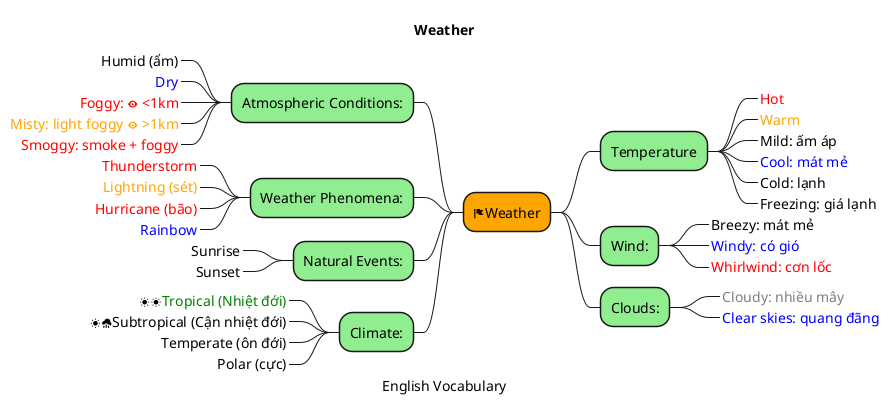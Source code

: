 @startmindmap
caption English Vocabulary
title Weather

*[#Orange] <&flag>Weather
**[#lightgreen] Temperature
***_ <color:red>Hot
***_ <color:orange>Warm
***_ Mild: ấm áp
***_ <color:blue>Cool: mát mẻ
***_ Cold: lạnh
***_ Freezing: giá lạnh
**[#lightgreen] Wind:
***_ Breezy: mát mẻ
***_ <color:blue>Windy: có gió
'***_ Gale = very strong wind
'***_ Gust
***_ <color:red>Whirlwind: cơn lốc
**[#lightgreen] Clouds:
***_ <color:gray>Cloudy: nhiều mây
'***_ Overcast: u ám
'***_ Partly cloudy
***_ <color:blue>Clear skies: quang đãng
'***_ Cumulus clouds
'***_ Stratus clouds
'***_ Cirrus clouds
'***_ Cumulonimbus clouds
left side
**[#lightgreen] Atmospheric Conditions:
***_ Humid (ẩm)
***_ <color:blue>Dry
'***_ Damp
***_ <color:red>Foggy: <&eye> <1km
***_ <color:orange>Misty: light foggy <&eye> >1km
***_ <color:red>Smoggy: <&smoke>smoke + foggy
'***_ haze
**[#lightgreen] Weather Phenomena:
***_ <color:red>Thunderstorm
'(giông bão) = storm (bão) + Thunder(sấm sét)
***_ <color:orange>Lightning (sét)
'***_ Tornado
***_ <color:red>Hurricane (bão)
'***_ Cyclone
***_ <color:blue>Rainbow
**[#lightgreen] Natural Events:
***_ Sunrise
***_ Sunset
'***_ Dawn
'***_ Dusk
**[#lightgreen] Climate:
***_ <&sun><&sun><color:green>Tropical (Nhiệt đới)
***_ <&sun><&rain>Subtropical (Cận nhiệt đới)
***_ Temperate (ôn đới)
***_ Polar (cực)

@endmindmap